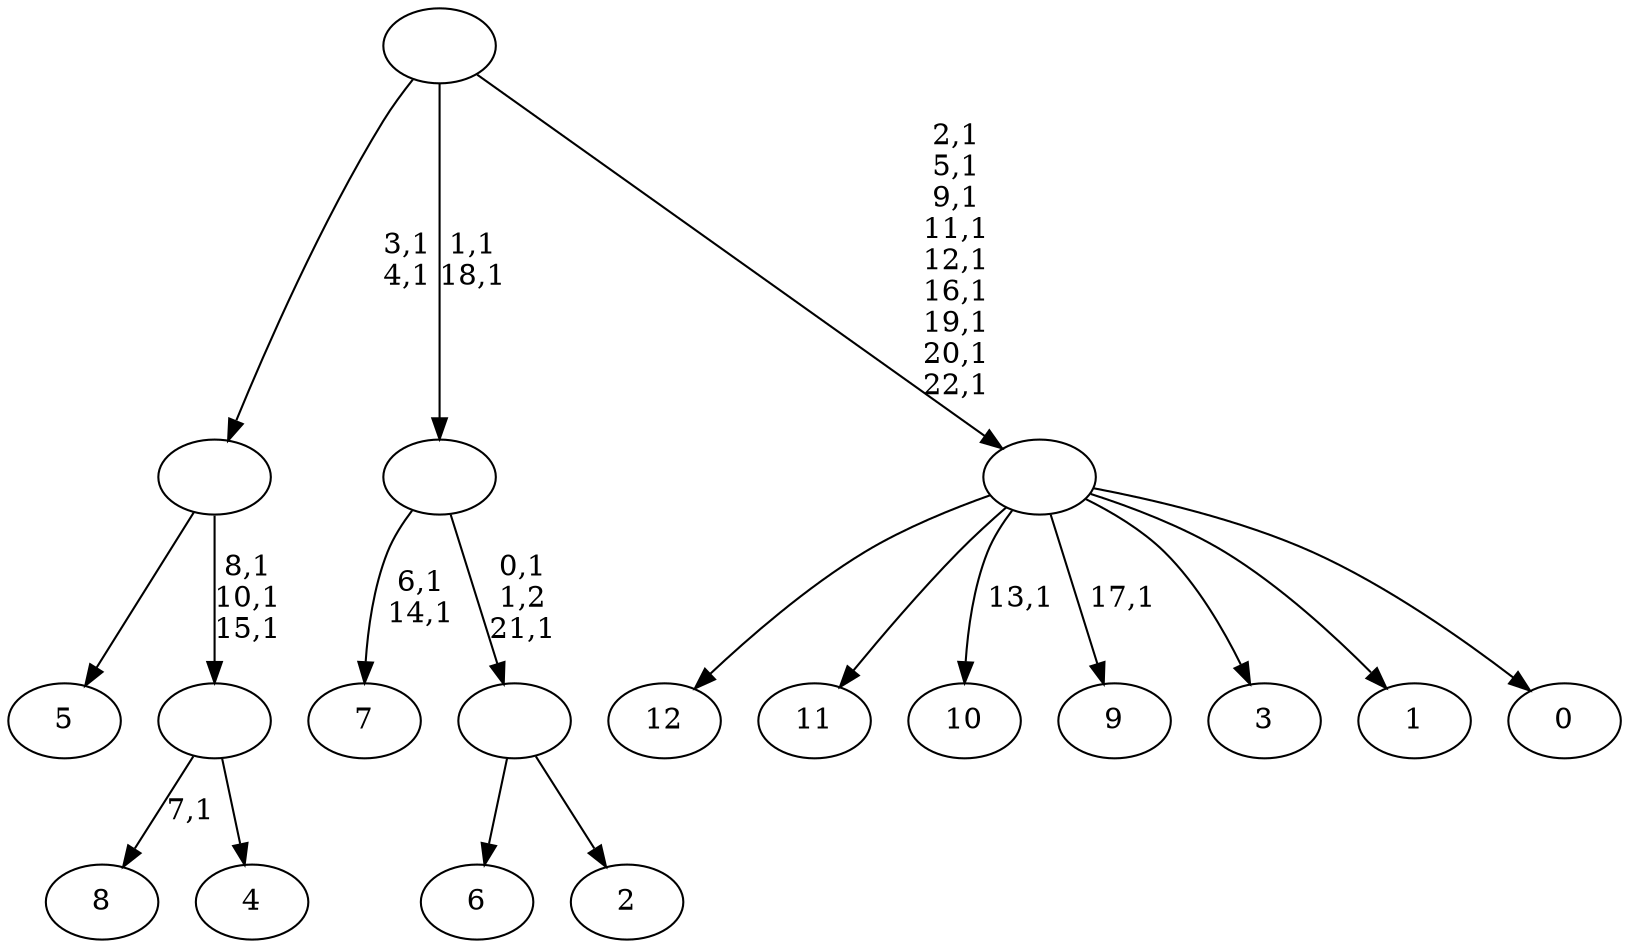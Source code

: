 digraph T {
	36 [label="12"]
	35 [label="11"]
	34 [label="10"]
	32 [label="9"]
	30 [label="8"]
	28 [label="7"]
	25 [label="6"]
	24 [label="5"]
	23 [label="4"]
	22 [label=""]
	19 [label=""]
	17 [label="3"]
	16 [label="2"]
	15 [label=""]
	13 [label=""]
	11 [label="1"]
	10 [label="0"]
	9 [label=""]
	0 [label=""]
	22 -> 30 [label="7,1"]
	22 -> 23 [label=""]
	19 -> 22 [label="8,1\n10,1\n15,1"]
	19 -> 24 [label=""]
	15 -> 25 [label=""]
	15 -> 16 [label=""]
	13 -> 15 [label="0,1\n1,2\n21,1"]
	13 -> 28 [label="6,1\n14,1"]
	9 -> 32 [label="17,1"]
	9 -> 34 [label="13,1"]
	9 -> 36 [label=""]
	9 -> 35 [label=""]
	9 -> 17 [label=""]
	9 -> 11 [label=""]
	9 -> 10 [label=""]
	0 -> 9 [label="2,1\n5,1\n9,1\n11,1\n12,1\n16,1\n19,1\n20,1\n22,1"]
	0 -> 13 [label="1,1\n18,1"]
	0 -> 19 [label="3,1\n4,1"]
}
